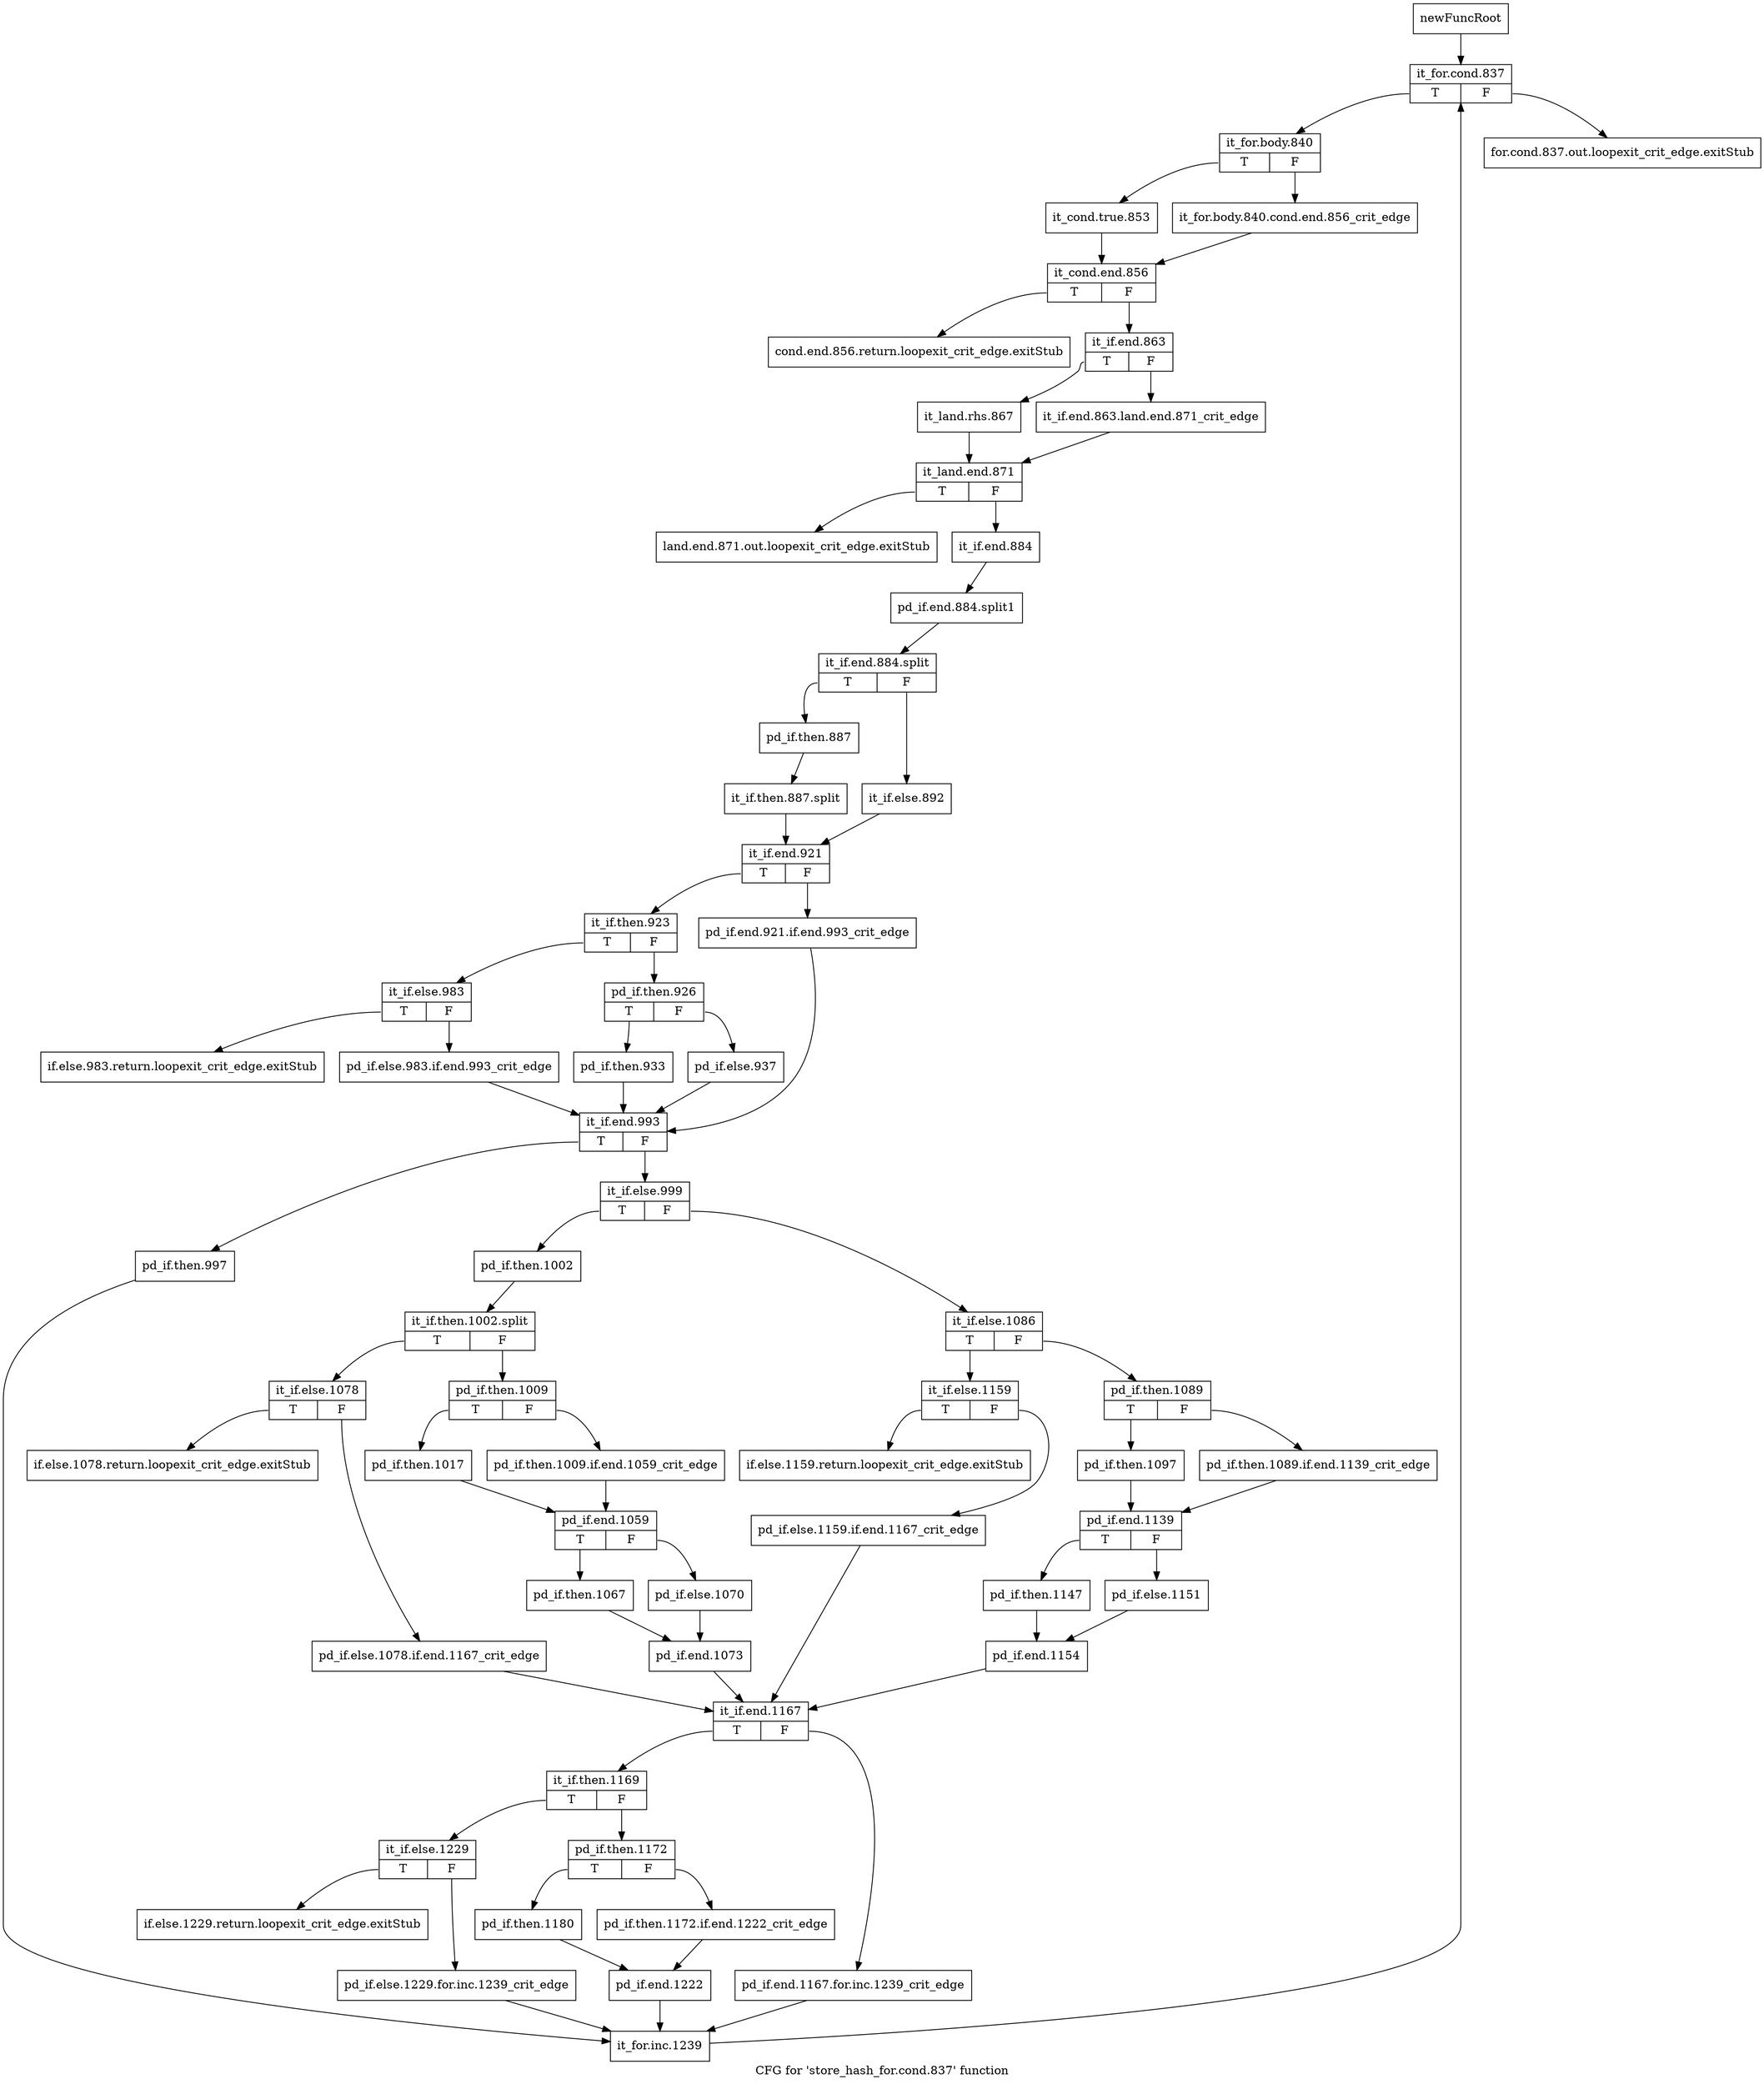 digraph "CFG for 'store_hash_for.cond.837' function" {
	label="CFG for 'store_hash_for.cond.837' function";

	Node0x58dd260 [shape=record,label="{newFuncRoot}"];
	Node0x58dd260 -> Node0x58dd4e0;
	Node0x58dd2b0 [shape=record,label="{for.cond.837.out.loopexit_crit_edge.exitStub}"];
	Node0x58dd300 [shape=record,label="{cond.end.856.return.loopexit_crit_edge.exitStub}"];
	Node0x58dd350 [shape=record,label="{land.end.871.out.loopexit_crit_edge.exitStub}"];
	Node0x58dd3a0 [shape=record,label="{if.else.983.return.loopexit_crit_edge.exitStub}"];
	Node0x58dd3f0 [shape=record,label="{if.else.1159.return.loopexit_crit_edge.exitStub}"];
	Node0x58dd440 [shape=record,label="{if.else.1078.return.loopexit_crit_edge.exitStub}"];
	Node0x58dd490 [shape=record,label="{if.else.1229.return.loopexit_crit_edge.exitStub}"];
	Node0x58dd4e0 [shape=record,label="{it_for.cond.837|{<s0>T|<s1>F}}"];
	Node0x58dd4e0:s0 -> Node0x58dd530;
	Node0x58dd4e0:s1 -> Node0x58dd2b0;
	Node0x58dd530 [shape=record,label="{it_for.body.840|{<s0>T|<s1>F}}"];
	Node0x58dd530:s0 -> Node0x58dd5d0;
	Node0x58dd530:s1 -> Node0x58dd580;
	Node0x58dd580 [shape=record,label="{it_for.body.840.cond.end.856_crit_edge}"];
	Node0x58dd580 -> Node0x58dd620;
	Node0x58dd5d0 [shape=record,label="{it_cond.true.853}"];
	Node0x58dd5d0 -> Node0x58dd620;
	Node0x58dd620 [shape=record,label="{it_cond.end.856|{<s0>T|<s1>F}}"];
	Node0x58dd620:s0 -> Node0x58dd300;
	Node0x58dd620:s1 -> Node0x58dd670;
	Node0x58dd670 [shape=record,label="{it_if.end.863|{<s0>T|<s1>F}}"];
	Node0x58dd670:s0 -> Node0x58dd710;
	Node0x58dd670:s1 -> Node0x58dd6c0;
	Node0x58dd6c0 [shape=record,label="{it_if.end.863.land.end.871_crit_edge}"];
	Node0x58dd6c0 -> Node0x58dd760;
	Node0x58dd710 [shape=record,label="{it_land.rhs.867}"];
	Node0x58dd710 -> Node0x58dd760;
	Node0x58dd760 [shape=record,label="{it_land.end.871|{<s0>T|<s1>F}}"];
	Node0x58dd760:s0 -> Node0x58dd350;
	Node0x58dd760:s1 -> Node0x58dd7b0;
	Node0x58dd7b0 [shape=record,label="{it_if.end.884}"];
	Node0x58dd7b0 -> Node0x6db1d20;
	Node0x6db1d20 [shape=record,label="{pd_if.end.884.split1}"];
	Node0x6db1d20 -> Node0x6804fc0;
	Node0x6804fc0 [shape=record,label="{it_if.end.884.split|{<s0>T|<s1>F}}"];
	Node0x6804fc0:s0 -> Node0x58dd850;
	Node0x6804fc0:s1 -> Node0x58dd800;
	Node0x58dd800 [shape=record,label="{it_if.else.892}"];
	Node0x58dd800 -> Node0x58dd8a0;
	Node0x58dd850 [shape=record,label="{pd_if.then.887}"];
	Node0x58dd850 -> Node0x6db16b0;
	Node0x6db16b0 [shape=record,label="{it_if.then.887.split}"];
	Node0x6db16b0 -> Node0x58dd8a0;
	Node0x58dd8a0 [shape=record,label="{it_if.end.921|{<s0>T|<s1>F}}"];
	Node0x58dd8a0:s0 -> Node0x58dd940;
	Node0x58dd8a0:s1 -> Node0x58dd8f0;
	Node0x58dd8f0 [shape=record,label="{pd_if.end.921.if.end.993_crit_edge}"];
	Node0x58dd8f0 -> Node0x58ddb20;
	Node0x58dd940 [shape=record,label="{it_if.then.923|{<s0>T|<s1>F}}"];
	Node0x58dd940:s0 -> Node0x58dda80;
	Node0x58dd940:s1 -> Node0x58dd990;
	Node0x58dd990 [shape=record,label="{pd_if.then.926|{<s0>T|<s1>F}}"];
	Node0x58dd990:s0 -> Node0x58dda30;
	Node0x58dd990:s1 -> Node0x58dd9e0;
	Node0x58dd9e0 [shape=record,label="{pd_if.else.937}"];
	Node0x58dd9e0 -> Node0x58ddb20;
	Node0x58dda30 [shape=record,label="{pd_if.then.933}"];
	Node0x58dda30 -> Node0x58ddb20;
	Node0x58dda80 [shape=record,label="{it_if.else.983|{<s0>T|<s1>F}}"];
	Node0x58dda80:s0 -> Node0x58dd3a0;
	Node0x58dda80:s1 -> Node0x58ddad0;
	Node0x58ddad0 [shape=record,label="{pd_if.else.983.if.end.993_crit_edge}"];
	Node0x58ddad0 -> Node0x58ddb20;
	Node0x58ddb20 [shape=record,label="{it_if.end.993|{<s0>T|<s1>F}}"];
	Node0x58ddb20:s0 -> Node0x58de4d0;
	Node0x58ddb20:s1 -> Node0x58ddb70;
	Node0x58ddb70 [shape=record,label="{it_if.else.999|{<s0>T|<s1>F}}"];
	Node0x58ddb70:s0 -> Node0x58ddee0;
	Node0x58ddb70:s1 -> Node0x58ddbc0;
	Node0x58ddbc0 [shape=record,label="{it_if.else.1086|{<s0>T|<s1>F}}"];
	Node0x58ddbc0:s0 -> Node0x58dde40;
	Node0x58ddbc0:s1 -> Node0x58ddc10;
	Node0x58ddc10 [shape=record,label="{pd_if.then.1089|{<s0>T|<s1>F}}"];
	Node0x58ddc10:s0 -> Node0x58ddcb0;
	Node0x58ddc10:s1 -> Node0x58ddc60;
	Node0x58ddc60 [shape=record,label="{pd_if.then.1089.if.end.1139_crit_edge}"];
	Node0x58ddc60 -> Node0x58ddd00;
	Node0x58ddcb0 [shape=record,label="{pd_if.then.1097}"];
	Node0x58ddcb0 -> Node0x58ddd00;
	Node0x58ddd00 [shape=record,label="{pd_if.end.1139|{<s0>T|<s1>F}}"];
	Node0x58ddd00:s0 -> Node0x58ddda0;
	Node0x58ddd00:s1 -> Node0x58ddd50;
	Node0x58ddd50 [shape=record,label="{pd_if.else.1151}"];
	Node0x58ddd50 -> Node0x58dddf0;
	Node0x58ddda0 [shape=record,label="{pd_if.then.1147}"];
	Node0x58ddda0 -> Node0x58dddf0;
	Node0x58dddf0 [shape=record,label="{pd_if.end.1154}"];
	Node0x58dddf0 -> Node0x58de200;
	Node0x58dde40 [shape=record,label="{it_if.else.1159|{<s0>T|<s1>F}}"];
	Node0x58dde40:s0 -> Node0x58dd3f0;
	Node0x58dde40:s1 -> Node0x58dde90;
	Node0x58dde90 [shape=record,label="{pd_if.else.1159.if.end.1167_crit_edge}"];
	Node0x58dde90 -> Node0x58de200;
	Node0x58ddee0 [shape=record,label="{pd_if.then.1002}"];
	Node0x58ddee0 -> Node0x6db0e50;
	Node0x6db0e50 [shape=record,label="{it_if.then.1002.split|{<s0>T|<s1>F}}"];
	Node0x6db0e50:s0 -> Node0x58de160;
	Node0x6db0e50:s1 -> Node0x58ddf30;
	Node0x58ddf30 [shape=record,label="{pd_if.then.1009|{<s0>T|<s1>F}}"];
	Node0x58ddf30:s0 -> Node0x58ddfd0;
	Node0x58ddf30:s1 -> Node0x58ddf80;
	Node0x58ddf80 [shape=record,label="{pd_if.then.1009.if.end.1059_crit_edge}"];
	Node0x58ddf80 -> Node0x58de020;
	Node0x58ddfd0 [shape=record,label="{pd_if.then.1017}"];
	Node0x58ddfd0 -> Node0x58de020;
	Node0x58de020 [shape=record,label="{pd_if.end.1059|{<s0>T|<s1>F}}"];
	Node0x58de020:s0 -> Node0x58de0c0;
	Node0x58de020:s1 -> Node0x58de070;
	Node0x58de070 [shape=record,label="{pd_if.else.1070}"];
	Node0x58de070 -> Node0x58de110;
	Node0x58de0c0 [shape=record,label="{pd_if.then.1067}"];
	Node0x58de0c0 -> Node0x58de110;
	Node0x58de110 [shape=record,label="{pd_if.end.1073}"];
	Node0x58de110 -> Node0x58de200;
	Node0x58de160 [shape=record,label="{it_if.else.1078|{<s0>T|<s1>F}}"];
	Node0x58de160:s0 -> Node0x58dd440;
	Node0x58de160:s1 -> Node0x58de1b0;
	Node0x58de1b0 [shape=record,label="{pd_if.else.1078.if.end.1167_crit_edge}"];
	Node0x58de1b0 -> Node0x58de200;
	Node0x58de200 [shape=record,label="{it_if.end.1167|{<s0>T|<s1>F}}"];
	Node0x58de200:s0 -> Node0x58de2a0;
	Node0x58de200:s1 -> Node0x58de250;
	Node0x58de250 [shape=record,label="{pd_if.end.1167.for.inc.1239_crit_edge}"];
	Node0x58de250 -> Node0x58de520;
	Node0x58de2a0 [shape=record,label="{it_if.then.1169|{<s0>T|<s1>F}}"];
	Node0x58de2a0:s0 -> Node0x58de430;
	Node0x58de2a0:s1 -> Node0x58de2f0;
	Node0x58de2f0 [shape=record,label="{pd_if.then.1172|{<s0>T|<s1>F}}"];
	Node0x58de2f0:s0 -> Node0x58de390;
	Node0x58de2f0:s1 -> Node0x58de340;
	Node0x58de340 [shape=record,label="{pd_if.then.1172.if.end.1222_crit_edge}"];
	Node0x58de340 -> Node0x58de3e0;
	Node0x58de390 [shape=record,label="{pd_if.then.1180}"];
	Node0x58de390 -> Node0x58de3e0;
	Node0x58de3e0 [shape=record,label="{pd_if.end.1222}"];
	Node0x58de3e0 -> Node0x58de520;
	Node0x58de430 [shape=record,label="{it_if.else.1229|{<s0>T|<s1>F}}"];
	Node0x58de430:s0 -> Node0x58dd490;
	Node0x58de430:s1 -> Node0x58de480;
	Node0x58de480 [shape=record,label="{pd_if.else.1229.for.inc.1239_crit_edge}"];
	Node0x58de480 -> Node0x58de520;
	Node0x58de4d0 [shape=record,label="{pd_if.then.997}"];
	Node0x58de4d0 -> Node0x58de520;
	Node0x58de520 [shape=record,label="{it_for.inc.1239}"];
	Node0x58de520 -> Node0x58dd4e0;
}
